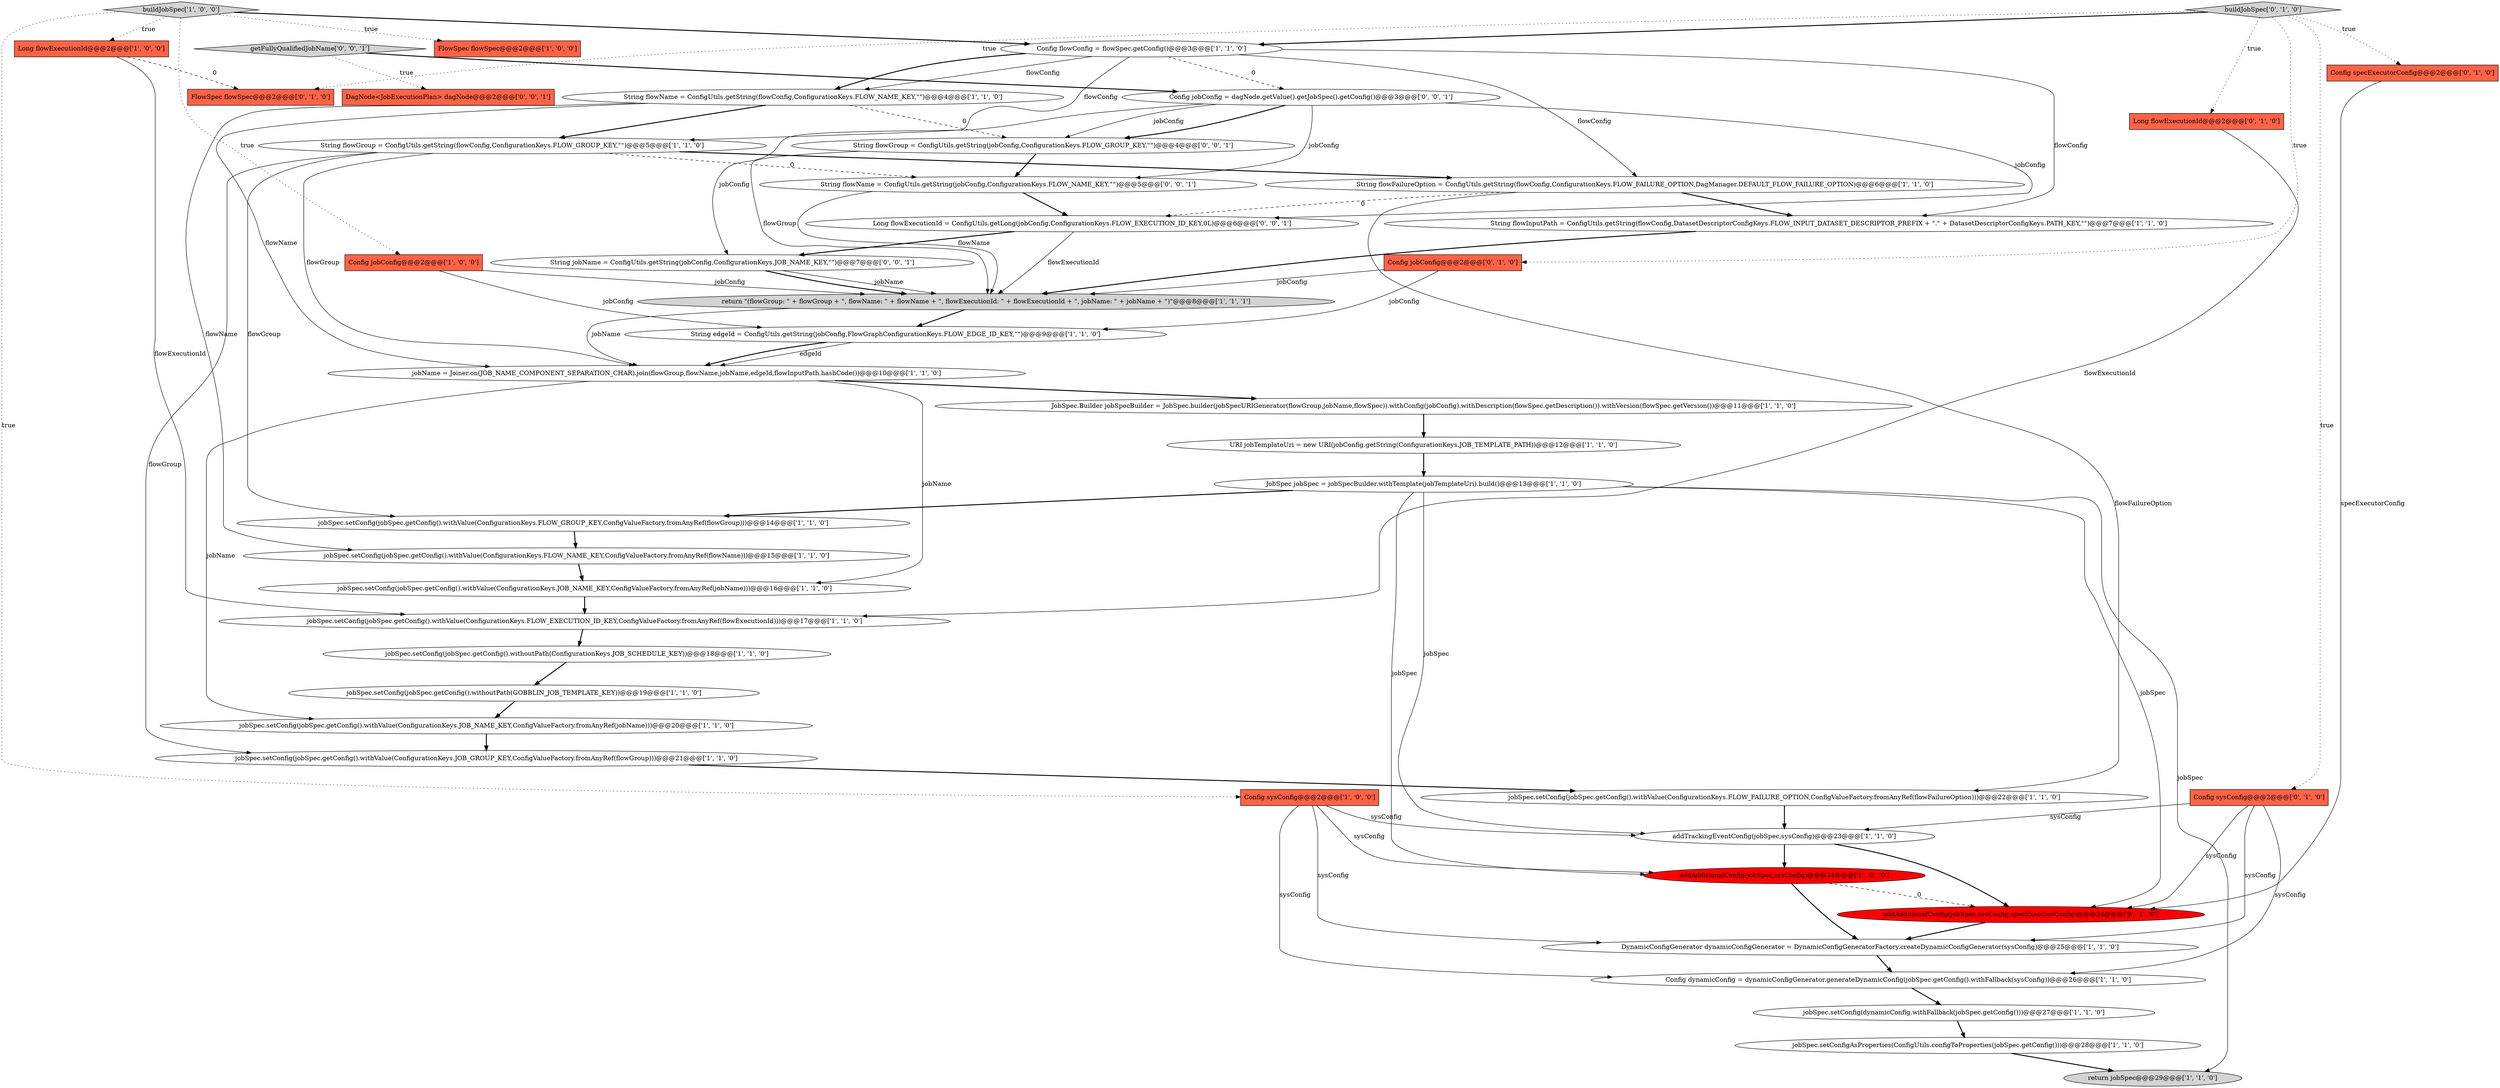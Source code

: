 digraph {
19 [style = filled, label = "FlowSpec flowSpec@@@2@@@['1', '0', '0']", fillcolor = tomato, shape = box image = "AAA0AAABBB1BBB"];
21 [style = filled, label = "jobSpec.setConfig(jobSpec.getConfig().withValue(ConfigurationKeys.FLOW_FAILURE_OPTION,ConfigValueFactory.fromAnyRef(flowFailureOption)))@@@22@@@['1', '1', '0']", fillcolor = white, shape = ellipse image = "AAA0AAABBB1BBB"];
9 [style = filled, label = "String flowGroup = ConfigUtils.getString(flowConfig,ConfigurationKeys.FLOW_GROUP_KEY,\"\")@@@5@@@['1', '1', '0']", fillcolor = white, shape = ellipse image = "AAA0AAABBB1BBB"];
43 [style = filled, label = "String flowGroup = ConfigUtils.getString(jobConfig,ConfigurationKeys.FLOW_GROUP_KEY,\"\")@@@4@@@['0', '0', '1']", fillcolor = white, shape = ellipse image = "AAA0AAABBB3BBB"];
4 [style = filled, label = "addTrackingEventConfig(jobSpec,sysConfig)@@@23@@@['1', '1', '0']", fillcolor = white, shape = ellipse image = "AAA0AAABBB1BBB"];
2 [style = filled, label = "Config dynamicConfig = dynamicConfigGenerator.generateDynamicConfig(jobSpec.getConfig().withFallback(sysConfig))@@@26@@@['1', '1', '0']", fillcolor = white, shape = ellipse image = "AAA0AAABBB1BBB"];
35 [style = filled, label = "Config specExecutorConfig@@@2@@@['0', '1', '0']", fillcolor = tomato, shape = box image = "AAA0AAABBB2BBB"];
18 [style = filled, label = "jobSpec.setConfig(jobSpec.getConfig().withoutPath(GOBBLIN_JOB_TEMPLATE_KEY))@@@19@@@['1', '1', '0']", fillcolor = white, shape = ellipse image = "AAA0AAABBB1BBB"];
15 [style = filled, label = "jobSpec.setConfig(jobSpec.getConfig().withoutPath(ConfigurationKeys.JOB_SCHEDULE_KEY))@@@18@@@['1', '1', '0']", fillcolor = white, shape = ellipse image = "AAA0AAABBB1BBB"];
12 [style = filled, label = "String flowName = ConfigUtils.getString(flowConfig,ConfigurationKeys.FLOW_NAME_KEY,\"\")@@@4@@@['1', '1', '0']", fillcolor = white, shape = ellipse image = "AAA0AAABBB1BBB"];
22 [style = filled, label = "jobSpec.setConfig(jobSpec.getConfig().withValue(ConfigurationKeys.JOB_GROUP_KEY,ConfigValueFactory.fromAnyRef(flowGroup)))@@@21@@@['1', '1', '0']", fillcolor = white, shape = ellipse image = "AAA0AAABBB1BBB"];
26 [style = filled, label = "Long flowExecutionId@@@2@@@['1', '0', '0']", fillcolor = tomato, shape = box image = "AAA1AAABBB1BBB"];
32 [style = filled, label = "Long flowExecutionId@@@2@@@['0', '1', '0']", fillcolor = tomato, shape = box image = "AAA0AAABBB2BBB"];
37 [style = filled, label = "Config sysConfig@@@2@@@['0', '1', '0']", fillcolor = tomato, shape = box image = "AAA0AAABBB2BBB"];
14 [style = filled, label = "jobSpec.setConfig(jobSpec.getConfig().withValue(ConfigurationKeys.FLOW_GROUP_KEY,ConfigValueFactory.fromAnyRef(flowGroup)))@@@14@@@['1', '1', '0']", fillcolor = white, shape = ellipse image = "AAA0AAABBB1BBB"];
13 [style = filled, label = "String flowFailureOption = ConfigUtils.getString(flowConfig,ConfigurationKeys.FLOW_FAILURE_OPTION,DagManager.DEFAULT_FLOW_FAILURE_OPTION)@@@6@@@['1', '1', '0']", fillcolor = white, shape = ellipse image = "AAA0AAABBB1BBB"];
29 [style = filled, label = "URI jobTemplateUri = new URI(jobConfig.getString(ConfigurationKeys.JOB_TEMPLATE_PATH))@@@12@@@['1', '1', '0']", fillcolor = white, shape = ellipse image = "AAA0AAABBB1BBB"];
30 [style = filled, label = "DynamicConfigGenerator dynamicConfigGenerator = DynamicConfigGeneratorFactory.createDynamicConfigGenerator(sysConfig)@@@25@@@['1', '1', '0']", fillcolor = white, shape = ellipse image = "AAA0AAABBB1BBB"];
33 [style = filled, label = "addAdditionalConfig(jobSpec,sysConfig,specExecutorConfig)@@@24@@@['0', '1', '0']", fillcolor = red, shape = ellipse image = "AAA1AAABBB2BBB"];
36 [style = filled, label = "Config jobConfig@@@2@@@['0', '1', '0']", fillcolor = tomato, shape = box image = "AAA0AAABBB2BBB"];
6 [style = filled, label = "Config jobConfig@@@2@@@['1', '0', '0']", fillcolor = tomato, shape = box image = "AAA0AAABBB1BBB"];
38 [style = filled, label = "FlowSpec flowSpec@@@2@@@['0', '1', '0']", fillcolor = tomato, shape = box image = "AAA1AAABBB2BBB"];
7 [style = filled, label = "jobSpec.setConfig(dynamicConfig.withFallback(jobSpec.getConfig()))@@@27@@@['1', '1', '0']", fillcolor = white, shape = ellipse image = "AAA0AAABBB1BBB"];
39 [style = filled, label = "DagNode<JobExecutionPlan> dagNode@@@2@@@['0', '0', '1']", fillcolor = tomato, shape = box image = "AAA0AAABBB3BBB"];
17 [style = filled, label = "jobSpec.setConfig(jobSpec.getConfig().withValue(ConfigurationKeys.JOB_NAME_KEY,ConfigValueFactory.fromAnyRef(jobName)))@@@16@@@['1', '1', '0']", fillcolor = white, shape = ellipse image = "AAA0AAABBB1BBB"];
28 [style = filled, label = "jobSpec.setConfig(jobSpec.getConfig().withValue(ConfigurationKeys.FLOW_NAME_KEY,ConfigValueFactory.fromAnyRef(flowName)))@@@15@@@['1', '1', '0']", fillcolor = white, shape = ellipse image = "AAA0AAABBB1BBB"];
8 [style = filled, label = "Config sysConfig@@@2@@@['1', '0', '0']", fillcolor = tomato, shape = box image = "AAA0AAABBB1BBB"];
25 [style = filled, label = "buildJobSpec['1', '0', '0']", fillcolor = lightgray, shape = diamond image = "AAA0AAABBB1BBB"];
31 [style = filled, label = "return jobSpec@@@29@@@['1', '1', '0']", fillcolor = lightgray, shape = ellipse image = "AAA0AAABBB1BBB"];
16 [style = filled, label = "jobSpec.setConfigAsProperties(ConfigUtils.configToProperties(jobSpec.getConfig()))@@@28@@@['1', '1', '0']", fillcolor = white, shape = ellipse image = "AAA0AAABBB1BBB"];
11 [style = filled, label = "addAdditionalConfig(jobSpec,sysConfig)@@@24@@@['1', '0', '0']", fillcolor = red, shape = ellipse image = "AAA1AAABBB1BBB"];
1 [style = filled, label = "String edgeId = ConfigUtils.getString(jobConfig,FlowGraphConfigurationKeys.FLOW_EDGE_ID_KEY,\"\")@@@9@@@['1', '1', '0']", fillcolor = white, shape = ellipse image = "AAA0AAABBB1BBB"];
10 [style = filled, label = "jobName = Joiner.on(JOB_NAME_COMPONENT_SEPARATION_CHAR).join(flowGroup,flowName,jobName,edgeId,flowInputPath.hashCode())@@@10@@@['1', '1', '0']", fillcolor = white, shape = ellipse image = "AAA0AAABBB1BBB"];
3 [style = filled, label = "jobSpec.setConfig(jobSpec.getConfig().withValue(ConfigurationKeys.FLOW_EXECUTION_ID_KEY,ConfigValueFactory.fromAnyRef(flowExecutionId)))@@@17@@@['1', '1', '0']", fillcolor = white, shape = ellipse image = "AAA0AAABBB1BBB"];
23 [style = filled, label = "return \"(flowGroup: \" + flowGroup + \", flowName: \" + flowName + \", flowExecutionId: \" + flowExecutionId + \", jobName: \" + jobName + \")\"@@@8@@@['1', '1', '1']", fillcolor = lightgray, shape = ellipse image = "AAA0AAABBB1BBB"];
41 [style = filled, label = "String jobName = ConfigUtils.getString(jobConfig,ConfigurationKeys.JOB_NAME_KEY,\"\")@@@7@@@['0', '0', '1']", fillcolor = white, shape = ellipse image = "AAA0AAABBB3BBB"];
20 [style = filled, label = "JobSpec jobSpec = jobSpecBuilder.withTemplate(jobTemplateUri).build()@@@13@@@['1', '1', '0']", fillcolor = white, shape = ellipse image = "AAA0AAABBB1BBB"];
5 [style = filled, label = "Config flowConfig = flowSpec.getConfig()@@@3@@@['1', '1', '0']", fillcolor = white, shape = ellipse image = "AAA0AAABBB1BBB"];
34 [style = filled, label = "buildJobSpec['0', '1', '0']", fillcolor = lightgray, shape = diamond image = "AAA0AAABBB2BBB"];
42 [style = filled, label = "Config jobConfig = dagNode.getValue().getJobSpec().getConfig()@@@3@@@['0', '0', '1']", fillcolor = white, shape = ellipse image = "AAA0AAABBB3BBB"];
0 [style = filled, label = "String flowInputPath = ConfigUtils.getString(flowConfig,DatasetDescriptorConfigKeys.FLOW_INPUT_DATASET_DESCRIPTOR_PREFIX + \".\" + DatasetDescriptorConfigKeys.PATH_KEY,\"\")@@@7@@@['1', '1', '0']", fillcolor = white, shape = ellipse image = "AAA0AAABBB1BBB"];
24 [style = filled, label = "jobSpec.setConfig(jobSpec.getConfig().withValue(ConfigurationKeys.JOB_NAME_KEY,ConfigValueFactory.fromAnyRef(jobName)))@@@20@@@['1', '1', '0']", fillcolor = white, shape = ellipse image = "AAA0AAABBB1BBB"];
40 [style = filled, label = "Long flowExecutionId = ConfigUtils.getLong(jobConfig,ConfigurationKeys.FLOW_EXECUTION_ID_KEY,0L)@@@6@@@['0', '0', '1']", fillcolor = white, shape = ellipse image = "AAA0AAABBB3BBB"];
44 [style = filled, label = "String flowName = ConfigUtils.getString(jobConfig,ConfigurationKeys.FLOW_NAME_KEY,\"\")@@@5@@@['0', '0', '1']", fillcolor = white, shape = ellipse image = "AAA0AAABBB3BBB"];
45 [style = filled, label = "getFullyQualifiedJobName['0', '0', '1']", fillcolor = lightgray, shape = diamond image = "AAA0AAABBB3BBB"];
27 [style = filled, label = "JobSpec.Builder jobSpecBuilder = JobSpec.builder(jobSpecURIGenerator(flowGroup,jobName,flowSpec)).withConfig(jobConfig).withDescription(flowSpec.getDescription()).withVersion(flowSpec.getVersion())@@@11@@@['1', '1', '0']", fillcolor = white, shape = ellipse image = "AAA0AAABBB1BBB"];
26->38 [style = dashed, label="0"];
11->33 [style = dashed, label="0"];
10->24 [style = solid, label="jobName"];
36->23 [style = solid, label="jobConfig"];
14->28 [style = bold, label=""];
37->2 [style = solid, label="sysConfig"];
12->9 [style = bold, label=""];
12->43 [style = dashed, label="0"];
20->31 [style = solid, label="jobSpec"];
32->3 [style = solid, label="flowExecutionId"];
7->16 [style = bold, label=""];
45->42 [style = bold, label=""];
20->4 [style = solid, label="jobSpec"];
37->4 [style = solid, label="sysConfig"];
25->19 [style = dotted, label="true"];
43->44 [style = bold, label=""];
34->37 [style = dotted, label="true"];
36->1 [style = solid, label="jobConfig"];
42->43 [style = solid, label="jobConfig"];
8->4 [style = solid, label="sysConfig"];
40->23 [style = solid, label="flowExecutionId"];
20->14 [style = bold, label=""];
13->40 [style = dashed, label="0"];
34->38 [style = dotted, label="true"];
8->11 [style = solid, label="sysConfig"];
9->22 [style = solid, label="flowGroup"];
29->20 [style = bold, label=""];
5->0 [style = solid, label="flowConfig"];
42->40 [style = solid, label="jobConfig"];
0->23 [style = bold, label=""];
25->6 [style = dotted, label="true"];
33->30 [style = bold, label=""];
41->23 [style = solid, label="jobName"];
45->39 [style = dotted, label="true"];
5->12 [style = solid, label="flowConfig"];
27->29 [style = bold, label=""];
11->30 [style = bold, label=""];
13->21 [style = solid, label="flowFailureOption"];
25->26 [style = dotted, label="true"];
25->8 [style = dotted, label="true"];
13->0 [style = bold, label=""];
21->4 [style = bold, label=""];
12->10 [style = solid, label="flowName"];
5->9 [style = solid, label="flowConfig"];
18->24 [style = bold, label=""];
44->23 [style = solid, label="flowName"];
37->30 [style = solid, label="sysConfig"];
34->36 [style = dotted, label="true"];
5->42 [style = dashed, label="0"];
4->33 [style = bold, label=""];
23->10 [style = solid, label="jobName"];
42->41 [style = solid, label="jobConfig"];
42->44 [style = solid, label="jobConfig"];
10->17 [style = solid, label="jobName"];
34->35 [style = dotted, label="true"];
9->44 [style = dashed, label="0"];
16->31 [style = bold, label=""];
17->3 [style = bold, label=""];
28->17 [style = bold, label=""];
25->5 [style = bold, label=""];
12->28 [style = solid, label="flowName"];
20->11 [style = solid, label="jobSpec"];
9->14 [style = solid, label="flowGroup"];
34->32 [style = dotted, label="true"];
37->33 [style = solid, label="sysConfig"];
8->2 [style = solid, label="sysConfig"];
42->43 [style = bold, label=""];
34->5 [style = bold, label=""];
10->27 [style = bold, label=""];
22->21 [style = bold, label=""];
44->40 [style = bold, label=""];
20->33 [style = solid, label="jobSpec"];
3->15 [style = bold, label=""];
35->33 [style = solid, label="specExecutorConfig"];
8->30 [style = solid, label="sysConfig"];
24->22 [style = bold, label=""];
15->18 [style = bold, label=""];
43->23 [style = solid, label="flowGroup"];
6->23 [style = solid, label="jobConfig"];
5->13 [style = solid, label="flowConfig"];
6->1 [style = solid, label="jobConfig"];
1->10 [style = solid, label="edgeId"];
5->12 [style = bold, label=""];
40->41 [style = bold, label=""];
23->1 [style = bold, label=""];
9->10 [style = solid, label="flowGroup"];
2->7 [style = bold, label=""];
30->2 [style = bold, label=""];
4->11 [style = bold, label=""];
1->10 [style = bold, label=""];
41->23 [style = bold, label=""];
26->3 [style = solid, label="flowExecutionId"];
9->13 [style = bold, label=""];
}
